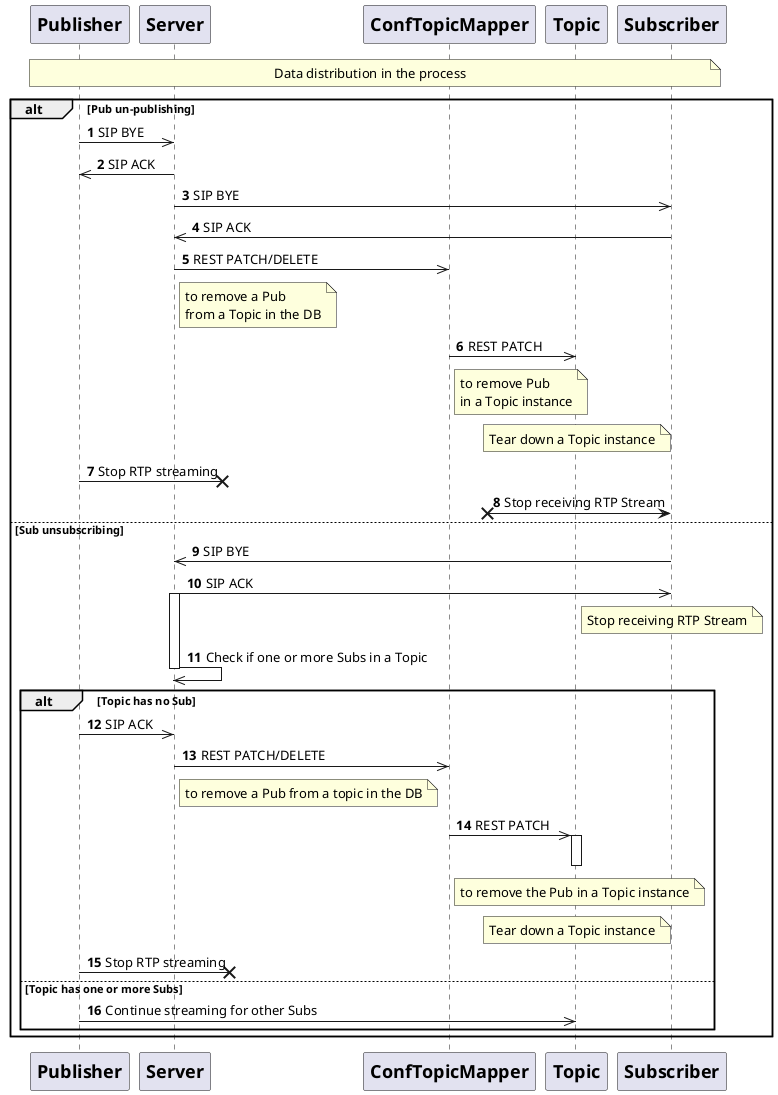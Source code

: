 @startuml unsubscsribe
    autonumber
    participant Pub [
        = Publisher
    ]
    participant Server [
        = Server
    ]
    participant ConfTopicMapper [
        = ConfTopicMapper
    ]
    participant Topic [
        = Topic
    ]
    participant Sub [
        = Subscriber
    ]

    
    Note over Pub, Sub: Data distribution in the process

    alt Pub un-publishing
        Pub ->> Server: SIP BYE
        Server ->> Pub: SIP ACK
        Server ->> Sub: SIP BYE
        Sub ->> Server: SIP ACK
        Server ->> ConfTopicMapper: REST PATCH/DELETE
        Note right of Server: to remove a Pub\nfrom a Topic in the DB
        ConfTopicMapper ->> Topic: REST PATCH
        Note right of ConfTopicMapper: to remove Pub\nin a Topic instance
    
        Note over Topic: Tear down a Topic instance
        
        
        Pub ->x?: Stop RTP streaming
        
        
        ?x-> Sub: Stop receiving RTP Stream
        
    else Sub unsubscribing
        Sub ->> Server: SIP BYE
        Server ->> Sub: SIP ACK
        
        Note over Sub: Stop receiving RTP Stream
        
        
        activate Server
        Server ->> Server: Check if one or more Subs in a Topic
        deactivate Server
        alt Topic has no Sub
            Pub ->> Server: SIP ACK
            Server ->> ConfTopicMapper: REST PATCH/DELETE
            Note right of Server: to remove a Pub from a topic in the DB
            ConfTopicMapper ->> Topic: REST PATCH
            Note right of ConfTopicMapper: to remove the Pub in a Topic instance
            activate Topic
                Note over Topic: Tear down a Topic instance
            deactivate Topic
            Pub ->x?: Stop RTP streaming
        else Topic has one or more Subs
            Pub ->> Topic: Continue streaming for other Subs
        end
    end
@enduml